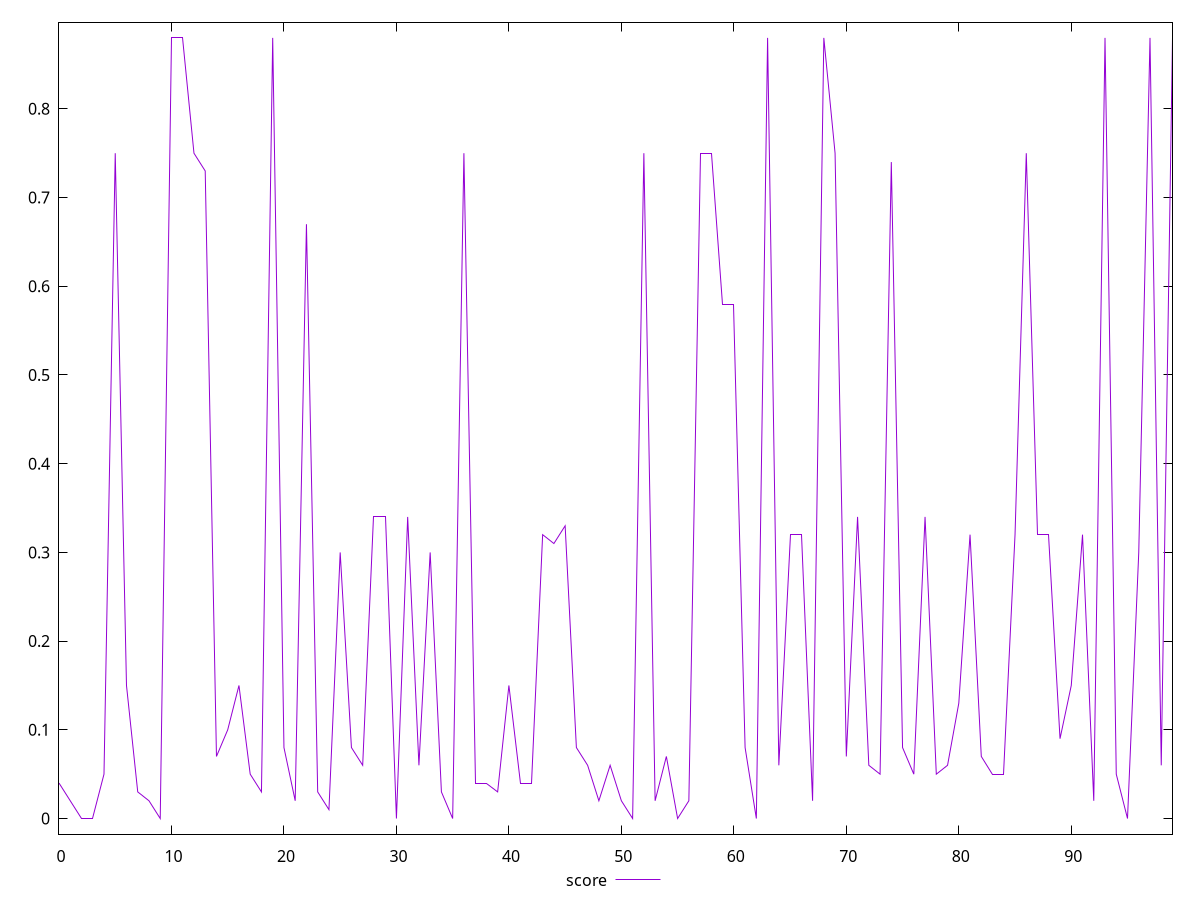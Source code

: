 reset

$score <<EOF
0 0.04
1 0.02
2 0
3 0
4 0.05
5 0.75
6 0.15
7 0.03
8 0.02
9 0
10 0.88
11 0.88
12 0.75
13 0.73
14 0.07
15 0.1
16 0.15
17 0.05
18 0.03
19 0.88
20 0.08
21 0.02
22 0.67
23 0.03
24 0.01
25 0.3
26 0.08
27 0.06
28 0.34
29 0.34
30 0
31 0.34
32 0.06
33 0.3
34 0.03
35 0
36 0.75
37 0.04
38 0.04
39 0.03
40 0.15
41 0.04
42 0.04
43 0.32
44 0.31
45 0.33
46 0.08
47 0.06
48 0.02
49 0.06
50 0.02
51 0
52 0.75
53 0.02
54 0.07
55 0
56 0.02
57 0.75
58 0.75
59 0.58
60 0.58
61 0.08
62 0
63 0.88
64 0.06
65 0.32
66 0.32
67 0.02
68 0.88
69 0.75
70 0.07
71 0.34
72 0.06
73 0.05
74 0.74
75 0.08
76 0.05
77 0.34
78 0.05
79 0.06
80 0.13
81 0.32
82 0.07
83 0.05
84 0.05
85 0.32
86 0.75
87 0.32
88 0.32
89 0.09
90 0.15
91 0.32
92 0.02
93 0.88
94 0.05
95 0
96 0.3
97 0.88
98 0.06
99 0.88
EOF

set key outside below
set xrange [0:99]
set yrange [-0.0176:0.8976]
set trange [-0.0176:0.8976]
set terminal svg size 640, 500 enhanced background rgb 'white'
set output "reports/report_00027_2021-02-24T12-40-31.850Z/uses-text-compression/samples/agenda/score/values.svg"

plot $score title "score" with line

reset
